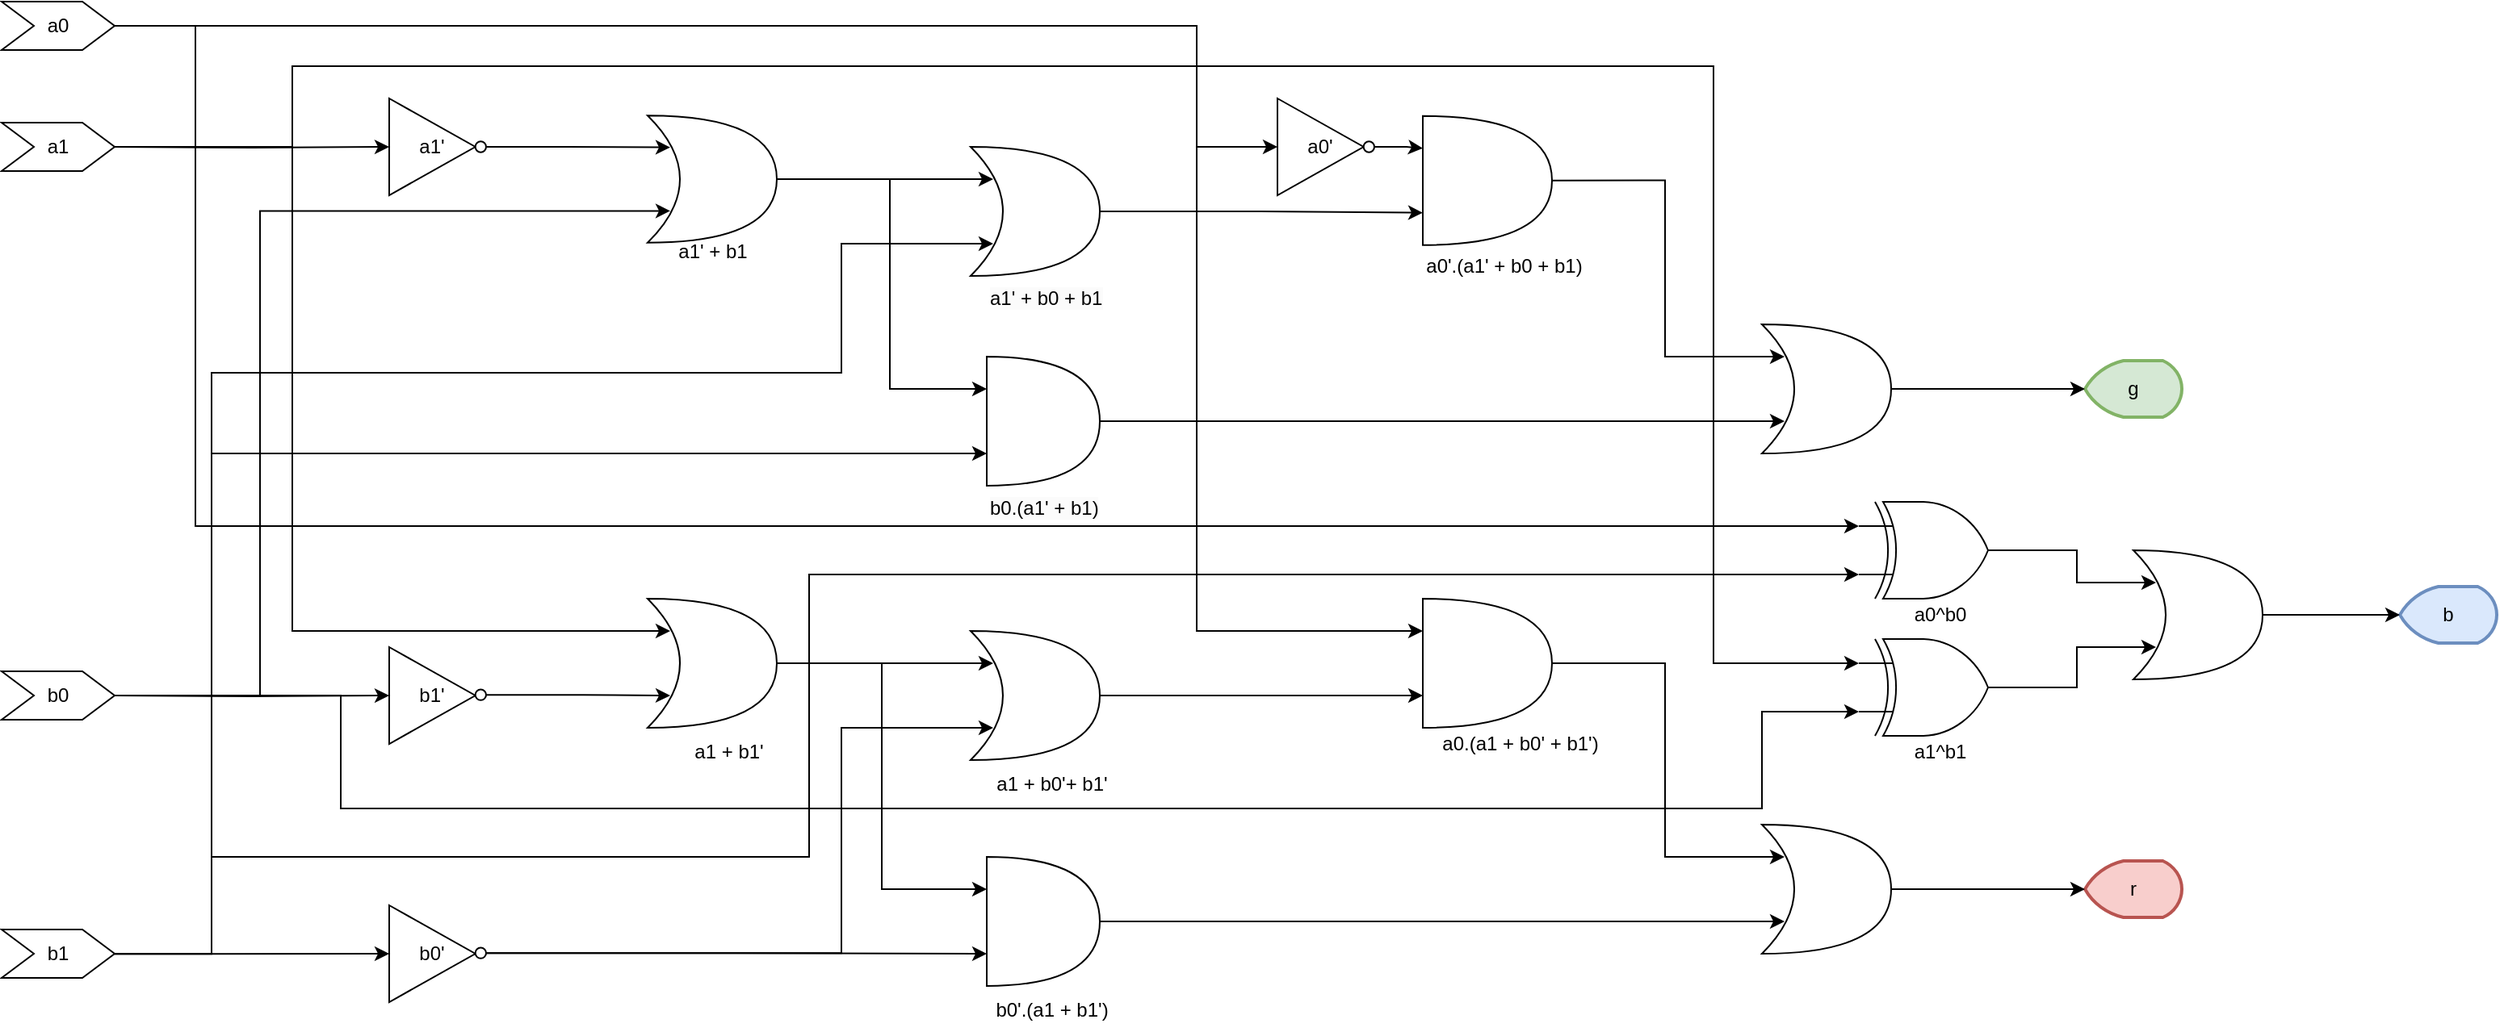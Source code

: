 <mxfile version="26.0.14">
  <diagram name="Page-1" id="YMpeEM0emrkQcf3CNv-r">
    <mxGraphModel dx="3000" dy="943" grid="1" gridSize="10" guides="1" tooltips="1" connect="1" arrows="1" fold="1" page="1" pageScale="1" pageWidth="850" pageHeight="1100" background="#ffffff" math="0" shadow="0">
      <root>
        <mxCell id="0" />
        <mxCell id="1" parent="0" />
        <mxCell id="6POHzfX0X49WXBiu22xe-26" style="edgeStyle=orthogonalEdgeStyle;rounded=0;orthogonalLoop=1;jettySize=auto;html=1;exitX=1;exitY=0.5;exitDx=0;exitDy=0;entryX=0;entryY=0.25;entryDx=0;entryDy=0;entryPerimeter=0;" parent="1" target="6POHzfX0X49WXBiu22xe-45" edge="1">
          <mxGeometry relative="1" as="geometry">
            <mxPoint x="600" y="560" as="targetPoint" />
            <Array as="points">
              <mxPoint x="500" y="185" />
              <mxPoint x="500" y="560" />
            </Array>
            <mxPoint x="-170" y="185" as="sourcePoint" />
          </mxGeometry>
        </mxCell>
        <mxCell id="6POHzfX0X49WXBiu22xe-82" style="edgeStyle=orthogonalEdgeStyle;rounded=0;orthogonalLoop=1;jettySize=auto;html=1;exitX=1;exitY=0.5;exitDx=0;exitDy=0;entryX=0;entryY=0.5;entryDx=0;entryDy=0;" parent="1" target="6POHzfX0X49WXBiu22xe-79" edge="1">
          <mxGeometry relative="1" as="geometry">
            <Array as="points">
              <mxPoint x="500" y="185" />
              <mxPoint x="500" y="260" />
            </Array>
            <mxPoint x="-170" y="185" as="sourcePoint" />
          </mxGeometry>
        </mxCell>
        <mxCell id="6POHzfX0X49WXBiu22xe-28" style="edgeStyle=orthogonalEdgeStyle;rounded=0;orthogonalLoop=1;jettySize=auto;html=1;entryX=0;entryY=0.5;entryDx=0;entryDy=0;strokeColor=#000000;" parent="1" target="6POHzfX0X49WXBiu22xe-20" edge="1">
          <mxGeometry relative="1" as="geometry">
            <Array as="points">
              <mxPoint x="-130" y="760" />
              <mxPoint x="-130" y="760" />
            </Array>
            <mxPoint x="-170" y="760.067" as="sourcePoint" />
          </mxGeometry>
        </mxCell>
        <mxCell id="6POHzfX0X49WXBiu22xe-58" style="edgeStyle=orthogonalEdgeStyle;rounded=0;orthogonalLoop=1;jettySize=auto;html=1;entryX=0.175;entryY=0.75;entryDx=0;entryDy=0;entryPerimeter=0;strokeWidth=1;strokeColor=#000000;exitX=1;exitY=0.5;exitDx=0;exitDy=0;" parent="1" target="6POHzfX0X49WXBiu22xe-59" edge="1">
          <mxGeometry relative="1" as="geometry">
            <mxPoint x="330" y="510" as="targetPoint" />
            <Array as="points">
              <mxPoint x="-110" y="760" />
              <mxPoint x="-110" y="400" />
              <mxPoint x="280" y="400" />
              <mxPoint x="280" y="320" />
            </Array>
            <mxPoint x="-170" y="760" as="sourcePoint" />
          </mxGeometry>
        </mxCell>
        <mxCell id="6POHzfX0X49WXBiu22xe-29" style="edgeStyle=orthogonalEdgeStyle;rounded=0;orthogonalLoop=1;jettySize=auto;html=1;entryX=0;entryY=0.5;entryDx=0;entryDy=0;strokeColor=#000000;" parent="1" target="6POHzfX0X49WXBiu22xe-24" edge="1">
          <mxGeometry relative="1" as="geometry">
            <mxPoint x="-170" y="600" as="sourcePoint" />
          </mxGeometry>
        </mxCell>
        <mxCell id="6POHzfX0X49WXBiu22xe-9" value="r" style="strokeWidth=2;html=1;shape=mxgraph.flowchart.display;whiteSpace=wrap;fillColor=#f8cecc;strokeColor=#b85450;" parent="1" vertex="1">
          <mxGeometry x="1050" y="702.5" width="60" height="35" as="geometry" />
        </mxCell>
        <mxCell id="6POHzfX0X49WXBiu22xe-10" value="g" style="strokeWidth=2;html=1;shape=mxgraph.flowchart.display;whiteSpace=wrap;fillColor=#d5e8d4;strokeColor=#82b366;" parent="1" vertex="1">
          <mxGeometry x="1050" y="392.5" width="60" height="35" as="geometry" />
        </mxCell>
        <mxCell id="6POHzfX0X49WXBiu22xe-11" value="b" style="strokeWidth=2;html=1;shape=mxgraph.flowchart.display;whiteSpace=wrap;fillColor=#dae8fc;strokeColor=#6c8ebf;" parent="1" vertex="1">
          <mxGeometry x="1245" y="532.5" width="60" height="35" as="geometry" />
        </mxCell>
        <mxCell id="6POHzfX0X49WXBiu22xe-19" value="" style="group" parent="1" vertex="1" connectable="0">
          <mxGeometry y="730" width="60" height="60" as="geometry" />
        </mxCell>
        <mxCell id="6POHzfX0X49WXBiu22xe-20" value="b0&#39;" style="triangle;whiteSpace=wrap;html=1;" parent="6POHzfX0X49WXBiu22xe-19" vertex="1">
          <mxGeometry width="53.333" height="60" as="geometry" />
        </mxCell>
        <mxCell id="6POHzfX0X49WXBiu22xe-21" value="" style="ellipse;whiteSpace=wrap;html=1;aspect=fixed;strokeColor=#000000;" parent="6POHzfX0X49WXBiu22xe-19" vertex="1">
          <mxGeometry x="53.333" y="26.25" width="6.667" height="6.667" as="geometry" />
        </mxCell>
        <mxCell id="6POHzfX0X49WXBiu22xe-23" value="" style="group;strokeColor=none;" parent="1" vertex="1" connectable="0">
          <mxGeometry y="570" width="60" height="60" as="geometry" />
        </mxCell>
        <mxCell id="6POHzfX0X49WXBiu22xe-24" value="b1&#39;" style="triangle;whiteSpace=wrap;html=1;strokeColor=#000000;" parent="6POHzfX0X49WXBiu22xe-23" vertex="1">
          <mxGeometry width="53.333" height="60" as="geometry" />
        </mxCell>
        <mxCell id="6POHzfX0X49WXBiu22xe-25" value="" style="ellipse;whiteSpace=wrap;html=1;aspect=fixed;strokeColor=#000000;" parent="6POHzfX0X49WXBiu22xe-23" vertex="1">
          <mxGeometry x="53.333" y="26.25" width="6.667" height="6.667" as="geometry" />
        </mxCell>
        <mxCell id="6POHzfX0X49WXBiu22xe-33" style="edgeStyle=orthogonalEdgeStyle;rounded=0;orthogonalLoop=1;jettySize=auto;html=1;entryX=0.175;entryY=0.25;entryDx=0;entryDy=0;entryPerimeter=0;strokeColor=#000000;exitX=1;exitY=0.5;exitDx=0;exitDy=0;" parent="1" target="6POHzfX0X49WXBiu22xe-30" edge="1">
          <mxGeometry relative="1" as="geometry">
            <mxPoint x="-170" y="260" as="sourcePoint" />
            <Array as="points">
              <mxPoint x="-60" y="260" />
              <mxPoint x="-60" y="560" />
            </Array>
          </mxGeometry>
        </mxCell>
        <mxCell id="6POHzfX0X49WXBiu22xe-35" value="" style="group;strokeColor=none;" parent="1" vertex="1" connectable="0">
          <mxGeometry x="160" y="540" width="100" height="110.0" as="geometry" />
        </mxCell>
        <mxCell id="6POHzfX0X49WXBiu22xe-30" value="" style="shape=xor;whiteSpace=wrap;html=1;strokeColor=default;" parent="6POHzfX0X49WXBiu22xe-35" vertex="1">
          <mxGeometry width="80" height="80" as="geometry" />
        </mxCell>
        <mxCell id="6POHzfX0X49WXBiu22xe-34" value="a1 + b1&#39;" style="text;html=1;align=center;verticalAlign=middle;resizable=0;points=[];autosize=1;strokeColor=none;fillColor=none;" parent="6POHzfX0X49WXBiu22xe-35" vertex="1">
          <mxGeometry x="15" y="80" width="70" height="30" as="geometry" />
        </mxCell>
        <mxCell id="6POHzfX0X49WXBiu22xe-44" style="edgeStyle=orthogonalEdgeStyle;rounded=0;orthogonalLoop=1;jettySize=auto;html=1;exitX=1;exitY=0.5;exitDx=0;exitDy=0;strokeColor=#000000;entryX=0.175;entryY=0.75;entryDx=0;entryDy=0;entryPerimeter=0;" parent="1" target="6POHzfX0X49WXBiu22xe-37" edge="1">
          <mxGeometry relative="1" as="geometry">
            <mxPoint x="150" y="380" as="targetPoint" />
            <Array as="points">
              <mxPoint x="-80" y="600" />
              <mxPoint x="-80" y="300" />
            </Array>
            <mxPoint x="-170" y="600" as="sourcePoint" />
          </mxGeometry>
        </mxCell>
        <mxCell id="6POHzfX0X49WXBiu22xe-45" value="" style="shape=or;whiteSpace=wrap;html=1;" parent="1" vertex="1">
          <mxGeometry x="640" y="540" width="80" height="80" as="geometry" />
        </mxCell>
        <mxCell id="6POHzfX0X49WXBiu22xe-46" value="" style="shape=or;whiteSpace=wrap;html=1;" parent="1" vertex="1">
          <mxGeometry x="370" y="700" width="70" height="80" as="geometry" />
        </mxCell>
        <mxCell id="6POHzfX0X49WXBiu22xe-49" style="edgeStyle=orthogonalEdgeStyle;rounded=0;orthogonalLoop=1;jettySize=auto;html=1;entryX=0.175;entryY=0.75;entryDx=0;entryDy=0;entryPerimeter=0;strokeColor=#000000;" parent="1" source="6POHzfX0X49WXBiu22xe-25" target="6POHzfX0X49WXBiu22xe-30" edge="1">
          <mxGeometry relative="1" as="geometry">
            <Array as="points">
              <mxPoint x="120" y="600" />
              <mxPoint x="120" y="600" />
            </Array>
          </mxGeometry>
        </mxCell>
        <mxCell id="6POHzfX0X49WXBiu22xe-51" value="a0&#39;.(a1&#39; + b0 + b1)" style="text;html=1;align=center;verticalAlign=middle;resizable=0;points=[];autosize=1;strokeColor=none;fillColor=none;" parent="1" vertex="1">
          <mxGeometry x="630" y="319.38" width="120" height="30" as="geometry" />
        </mxCell>
        <mxCell id="6POHzfX0X49WXBiu22xe-54" value="a0.(a1 + b0&#39; + b1&#39;)" style="text;html=1;align=center;verticalAlign=middle;resizable=0;points=[];autosize=1;strokeColor=none;fillColor=none;" parent="1" vertex="1">
          <mxGeometry x="640" y="615" width="120" height="30" as="geometry" />
        </mxCell>
        <mxCell id="6POHzfX0X49WXBiu22xe-55" value="" style="shape=xor;whiteSpace=wrap;html=1;" parent="1" vertex="1">
          <mxGeometry x="360" y="560" width="80" height="80" as="geometry" />
        </mxCell>
        <mxCell id="6POHzfX0X49WXBiu22xe-56" style="edgeStyle=orthogonalEdgeStyle;rounded=0;orthogonalLoop=1;jettySize=auto;html=1;entryX=0.175;entryY=0.25;entryDx=0;entryDy=0;entryPerimeter=0;strokeColor=#000000;" parent="1" source="6POHzfX0X49WXBiu22xe-30" target="6POHzfX0X49WXBiu22xe-55" edge="1">
          <mxGeometry relative="1" as="geometry">
            <Array as="points">
              <mxPoint x="330" y="580" />
              <mxPoint x="330" y="580" />
            </Array>
          </mxGeometry>
        </mxCell>
        <mxCell id="6POHzfX0X49WXBiu22xe-57" style="edgeStyle=orthogonalEdgeStyle;rounded=0;orthogonalLoop=1;jettySize=auto;html=1;entryX=0.175;entryY=0.75;entryDx=0;entryDy=0;entryPerimeter=0;strokeColor=#000000;" parent="1" source="6POHzfX0X49WXBiu22xe-21" target="6POHzfX0X49WXBiu22xe-55" edge="1">
          <mxGeometry relative="1" as="geometry">
            <Array as="points">
              <mxPoint x="280" y="760" />
              <mxPoint x="280" y="620" />
            </Array>
          </mxGeometry>
        </mxCell>
        <mxCell id="6POHzfX0X49WXBiu22xe-61" value="&lt;span style=&quot;color: rgb(0, 0, 0); font-family: Helvetica; font-size: 12px; font-style: normal; font-variant-ligatures: normal; font-variant-caps: normal; font-weight: 400; letter-spacing: normal; text-align: center; text-indent: 0px; text-transform: none; word-spacing: 0px; -webkit-text-stroke-width: 0px; white-space: nowrap; background-color: rgb(251, 251, 251); text-decoration-thickness: initial; text-decoration-style: initial; text-decoration-color: initial; float: none; display: inline !important;&quot;&gt;a1&#39; + b0 + b1&lt;/span&gt;" style="text;whiteSpace=wrap;html=1;" parent="1" vertex="1">
          <mxGeometry x="370" y="340" width="130" height="40" as="geometry" />
        </mxCell>
        <mxCell id="6POHzfX0X49WXBiu22xe-62" value="a1 + b0&#39;+ b1&#39;" style="text;html=1;align=center;verticalAlign=middle;resizable=0;points=[];autosize=1;strokeColor=none;fillColor=none;" parent="1" vertex="1">
          <mxGeometry x="365" y="640" width="90" height="30" as="geometry" />
        </mxCell>
        <mxCell id="6POHzfX0X49WXBiu22xe-63" style="edgeStyle=orthogonalEdgeStyle;rounded=0;orthogonalLoop=1;jettySize=auto;html=1;entryX=0;entryY=0.25;entryDx=0;entryDy=0;entryPerimeter=0;" parent="1" source="6POHzfX0X49WXBiu22xe-30" target="6POHzfX0X49WXBiu22xe-46" edge="1">
          <mxGeometry relative="1" as="geometry" />
        </mxCell>
        <mxCell id="6POHzfX0X49WXBiu22xe-64" style="edgeStyle=orthogonalEdgeStyle;rounded=0;orthogonalLoop=1;jettySize=auto;html=1;entryX=0;entryY=0.75;entryDx=0;entryDy=0;entryPerimeter=0;" parent="1" source="6POHzfX0X49WXBiu22xe-21" target="6POHzfX0X49WXBiu22xe-46" edge="1">
          <mxGeometry relative="1" as="geometry" />
        </mxCell>
        <mxCell id="6POHzfX0X49WXBiu22xe-65" value="b0&#39;.(a1 + b1&#39;)" style="text;html=1;align=center;verticalAlign=middle;resizable=0;points=[];autosize=1;strokeColor=none;fillColor=none;" parent="1" vertex="1">
          <mxGeometry x="365" y="780" width="90" height="30" as="geometry" />
        </mxCell>
        <mxCell id="6POHzfX0X49WXBiu22xe-16" value="a1&#39;" style="triangle;whiteSpace=wrap;html=1;strokeColor=#000000;container=0;" parent="1" vertex="1">
          <mxGeometry y="230" width="53.333" height="60" as="geometry" />
        </mxCell>
        <mxCell id="6POHzfX0X49WXBiu22xe-17" value="" style="ellipse;whiteSpace=wrap;html=1;aspect=fixed;strokeColor=#000000;container=0;" parent="1" vertex="1">
          <mxGeometry x="53.333" y="256.67" width="6.667" height="6.667" as="geometry" />
        </mxCell>
        <mxCell id="6POHzfX0X49WXBiu22xe-27" style="edgeStyle=orthogonalEdgeStyle;rounded=0;orthogonalLoop=1;jettySize=auto;html=1;strokeColor=#000000;entryX=0;entryY=0.5;entryDx=0;entryDy=0;" parent="1" target="6POHzfX0X49WXBiu22xe-16" edge="1">
          <mxGeometry relative="1" as="geometry">
            <mxPoint y="285" as="targetPoint" />
            <mxPoint x="-170" y="260" as="sourcePoint" />
          </mxGeometry>
        </mxCell>
        <mxCell id="6POHzfX0X49WXBiu22xe-38" value="a1&#39; + b1" style="text;html=1;align=center;verticalAlign=middle;resizable=0;points=[];autosize=1;strokeColor=none;fillColor=none;container=0;" parent="1" vertex="1">
          <mxGeometry x="165" y="310" width="70" height="30" as="geometry" />
        </mxCell>
        <mxCell id="6POHzfX0X49WXBiu22xe-37" value="" style="shape=xor;whiteSpace=wrap;html=1;strokeColor=#000000;container=0;" parent="1" vertex="1">
          <mxGeometry x="160" y="240.63" width="80" height="78.75" as="geometry" />
        </mxCell>
        <mxCell id="6POHzfX0X49WXBiu22xe-59" value="" style="shape=xor;whiteSpace=wrap;html=1;container=0;" parent="1" vertex="1">
          <mxGeometry x="360" y="260" width="80" height="80" as="geometry" />
        </mxCell>
        <mxCell id="6POHzfX0X49WXBiu22xe-69" style="edgeStyle=orthogonalEdgeStyle;rounded=0;orthogonalLoop=1;jettySize=auto;html=1;entryX=0.175;entryY=0.25;entryDx=0;entryDy=0;entryPerimeter=0;" parent="1" source="6POHzfX0X49WXBiu22xe-17" target="6POHzfX0X49WXBiu22xe-37" edge="1">
          <mxGeometry relative="1" as="geometry" />
        </mxCell>
        <mxCell id="6POHzfX0X49WXBiu22xe-70" style="edgeStyle=orthogonalEdgeStyle;rounded=0;orthogonalLoop=1;jettySize=auto;html=1;exitX=1;exitY=0.5;exitDx=0;exitDy=0;exitPerimeter=0;entryX=0.175;entryY=0.25;entryDx=0;entryDy=0;entryPerimeter=0;" parent="1" source="6POHzfX0X49WXBiu22xe-37" target="6POHzfX0X49WXBiu22xe-59" edge="1">
          <mxGeometry relative="1" as="geometry" />
        </mxCell>
        <mxCell id="6POHzfX0X49WXBiu22xe-71" value="" style="shape=or;whiteSpace=wrap;html=1;" parent="1" vertex="1">
          <mxGeometry x="370" y="390" width="70" height="80" as="geometry" />
        </mxCell>
        <mxCell id="6POHzfX0X49WXBiu22xe-72" style="edgeStyle=orthogonalEdgeStyle;rounded=0;orthogonalLoop=1;jettySize=auto;html=1;entryX=0;entryY=0.25;entryDx=0;entryDy=0;entryPerimeter=0;" parent="1" source="6POHzfX0X49WXBiu22xe-37" target="6POHzfX0X49WXBiu22xe-71" edge="1">
          <mxGeometry relative="1" as="geometry">
            <Array as="points">
              <mxPoint x="310" y="280" />
              <mxPoint x="310" y="410" />
            </Array>
          </mxGeometry>
        </mxCell>
        <mxCell id="6POHzfX0X49WXBiu22xe-73" style="edgeStyle=orthogonalEdgeStyle;rounded=0;orthogonalLoop=1;jettySize=auto;html=1;entryX=0;entryY=0.75;entryDx=0;entryDy=0;entryPerimeter=0;" parent="1" target="6POHzfX0X49WXBiu22xe-71" edge="1">
          <mxGeometry relative="1" as="geometry">
            <Array as="points">
              <mxPoint x="-110" y="760" />
              <mxPoint x="-110" y="450" />
            </Array>
            <mxPoint x="-170" y="760.067" as="sourcePoint" />
          </mxGeometry>
        </mxCell>
        <mxCell id="6POHzfX0X49WXBiu22xe-74" value="&lt;span style=&quot;color: rgb(0, 0, 0); font-family: Helvetica; font-size: 12px; font-style: normal; font-variant-ligatures: normal; font-variant-caps: normal; font-weight: 400; letter-spacing: normal; text-align: center; text-indent: 0px; text-transform: none; word-spacing: 0px; -webkit-text-stroke-width: 0px; white-space: nowrap; background-color: rgb(251, 251, 251); text-decoration-thickness: initial; text-decoration-style: initial; text-decoration-color: initial; float: none; display: inline !important;&quot;&gt;b0.(a1&#39; + b1)&lt;/span&gt;" style="text;whiteSpace=wrap;html=1;" parent="1" vertex="1">
          <mxGeometry x="370" y="470" width="80" height="40" as="geometry" />
        </mxCell>
        <mxCell id="6POHzfX0X49WXBiu22xe-77" style="edgeStyle=orthogonalEdgeStyle;rounded=0;orthogonalLoop=1;jettySize=auto;html=1;entryX=0;entryY=0.75;entryDx=0;entryDy=0;entryPerimeter=0;" parent="1" source="6POHzfX0X49WXBiu22xe-55" target="6POHzfX0X49WXBiu22xe-45" edge="1">
          <mxGeometry relative="1" as="geometry" />
        </mxCell>
        <mxCell id="6POHzfX0X49WXBiu22xe-78" value="" style="shape=or;whiteSpace=wrap;html=1;" parent="1" vertex="1">
          <mxGeometry x="640" y="240.84" width="80" height="80" as="geometry" />
        </mxCell>
        <mxCell id="6POHzfX0X49WXBiu22xe-79" value="a0&#39;" style="triangle;whiteSpace=wrap;html=1;strokeColor=#000000;container=0;" parent="1" vertex="1">
          <mxGeometry x="550" y="230" width="53.333" height="60" as="geometry" />
        </mxCell>
        <mxCell id="6POHzfX0X49WXBiu22xe-81" style="edgeStyle=orthogonalEdgeStyle;rounded=0;orthogonalLoop=1;jettySize=auto;html=1;entryX=0;entryY=0.25;entryDx=0;entryDy=0;entryPerimeter=0;" parent="1" source="6POHzfX0X49WXBiu22xe-80" target="6POHzfX0X49WXBiu22xe-78" edge="1">
          <mxGeometry relative="1" as="geometry" />
        </mxCell>
        <mxCell id="6POHzfX0X49WXBiu22xe-83" style="edgeStyle=orthogonalEdgeStyle;rounded=0;orthogonalLoop=1;jettySize=auto;html=1;exitX=1;exitY=0.5;exitDx=0;exitDy=0;exitPerimeter=0;entryX=0;entryY=0.75;entryDx=0;entryDy=0;entryPerimeter=0;" parent="1" source="6POHzfX0X49WXBiu22xe-59" target="6POHzfX0X49WXBiu22xe-78" edge="1">
          <mxGeometry relative="1" as="geometry" />
        </mxCell>
        <mxCell id="6POHzfX0X49WXBiu22xe-80" value="" style="ellipse;whiteSpace=wrap;html=1;aspect=fixed;strokeColor=#000000;container=0;" parent="1" vertex="1">
          <mxGeometry x="603.333" y="256.67" width="6.667" height="6.667" as="geometry" />
        </mxCell>
        <mxCell id="6POHzfX0X49WXBiu22xe-85" value="" style="shape=xor;whiteSpace=wrap;html=1;container=0;" parent="1" vertex="1">
          <mxGeometry x="850" y="370" width="80" height="80" as="geometry" />
        </mxCell>
        <mxCell id="6POHzfX0X49WXBiu22xe-86" style="edgeStyle=orthogonalEdgeStyle;rounded=0;orthogonalLoop=1;jettySize=auto;html=1;exitX=1;exitY=0.5;exitDx=0;exitDy=0;exitPerimeter=0;entryX=0.175;entryY=0.25;entryDx=0;entryDy=0;entryPerimeter=0;" parent="1" source="6POHzfX0X49WXBiu22xe-78" target="6POHzfX0X49WXBiu22xe-85" edge="1">
          <mxGeometry relative="1" as="geometry">
            <Array as="points">
              <mxPoint x="790" y="281" />
              <mxPoint x="790" y="390" />
            </Array>
          </mxGeometry>
        </mxCell>
        <mxCell id="6POHzfX0X49WXBiu22xe-87" style="edgeStyle=orthogonalEdgeStyle;rounded=0;orthogonalLoop=1;jettySize=auto;html=1;entryX=0.175;entryY=0.75;entryDx=0;entryDy=0;entryPerimeter=0;" parent="1" source="6POHzfX0X49WXBiu22xe-71" target="6POHzfX0X49WXBiu22xe-85" edge="1">
          <mxGeometry relative="1" as="geometry">
            <Array as="points">
              <mxPoint x="830" y="430" />
              <mxPoint x="830" y="430" />
            </Array>
          </mxGeometry>
        </mxCell>
        <mxCell id="6POHzfX0X49WXBiu22xe-89" style="edgeStyle=orthogonalEdgeStyle;rounded=0;orthogonalLoop=1;jettySize=auto;html=1;entryX=0;entryY=0.5;entryDx=0;entryDy=0;entryPerimeter=0;" parent="1" source="6POHzfX0X49WXBiu22xe-85" target="6POHzfX0X49WXBiu22xe-10" edge="1">
          <mxGeometry relative="1" as="geometry" />
        </mxCell>
        <mxCell id="6POHzfX0X49WXBiu22xe-90" value="" style="shape=xor;whiteSpace=wrap;html=1;container=0;" parent="1" vertex="1">
          <mxGeometry x="850" y="680" width="80" height="80" as="geometry" />
        </mxCell>
        <mxCell id="6POHzfX0X49WXBiu22xe-92" style="edgeStyle=orthogonalEdgeStyle;rounded=0;orthogonalLoop=1;jettySize=auto;html=1;exitX=1;exitY=0.5;exitDx=0;exitDy=0;exitPerimeter=0;entryX=0.175;entryY=0.75;entryDx=0;entryDy=0;entryPerimeter=0;" parent="1" source="6POHzfX0X49WXBiu22xe-46" target="6POHzfX0X49WXBiu22xe-90" edge="1">
          <mxGeometry relative="1" as="geometry" />
        </mxCell>
        <mxCell id="6POHzfX0X49WXBiu22xe-93" style="edgeStyle=orthogonalEdgeStyle;rounded=0;orthogonalLoop=1;jettySize=auto;html=1;entryX=0.175;entryY=0.25;entryDx=0;entryDy=0;entryPerimeter=0;" parent="1" source="6POHzfX0X49WXBiu22xe-45" target="6POHzfX0X49WXBiu22xe-90" edge="1">
          <mxGeometry relative="1" as="geometry">
            <Array as="points">
              <mxPoint x="790" y="580" />
              <mxPoint x="790" y="700" />
            </Array>
          </mxGeometry>
        </mxCell>
        <mxCell id="6POHzfX0X49WXBiu22xe-94" style="edgeStyle=orthogonalEdgeStyle;rounded=0;orthogonalLoop=1;jettySize=auto;html=1;exitX=1;exitY=0.5;exitDx=0;exitDy=0;exitPerimeter=0;entryX=0;entryY=0.5;entryDx=0;entryDy=0;entryPerimeter=0;" parent="1" source="6POHzfX0X49WXBiu22xe-90" target="6POHzfX0X49WXBiu22xe-9" edge="1">
          <mxGeometry relative="1" as="geometry" />
        </mxCell>
        <mxCell id="6POHzfX0X49WXBiu22xe-95" value="" style="verticalLabelPosition=bottom;shadow=0;dashed=0;align=center;html=1;verticalAlign=top;shape=mxgraph.electrical.logic_gates.logic_gate;operation=xor;" parent="1" vertex="1">
          <mxGeometry x="910" y="480" width="100" height="60" as="geometry" />
        </mxCell>
        <mxCell id="6POHzfX0X49WXBiu22xe-96" style="edgeStyle=orthogonalEdgeStyle;rounded=0;orthogonalLoop=1;jettySize=auto;html=1;entryX=0;entryY=0.25;entryDx=0;entryDy=0;entryPerimeter=0;" parent="1" target="6POHzfX0X49WXBiu22xe-95" edge="1">
          <mxGeometry relative="1" as="geometry">
            <Array as="points">
              <mxPoint x="-120" y="185" />
              <mxPoint x="-120" y="495" />
            </Array>
            <mxPoint x="-170" y="185.043" as="sourcePoint" />
          </mxGeometry>
        </mxCell>
        <mxCell id="6POHzfX0X49WXBiu22xe-97" style="edgeStyle=orthogonalEdgeStyle;rounded=0;orthogonalLoop=1;jettySize=auto;html=1;entryX=0;entryY=0.75;entryDx=0;entryDy=0;entryPerimeter=0;exitX=1;exitY=0.5;exitDx=0;exitDy=0;" parent="1" source="0InsBuHiV_0t-G06hXp7-7" target="6POHzfX0X49WXBiu22xe-95" edge="1">
          <mxGeometry relative="1" as="geometry">
            <Array as="points">
              <mxPoint x="-110" y="760" />
              <mxPoint x="-110" y="700" />
              <mxPoint x="260" y="700" />
              <mxPoint x="260" y="525" />
            </Array>
            <mxPoint x="-194.933" y="735" as="sourcePoint" />
          </mxGeometry>
        </mxCell>
        <mxCell id="6POHzfX0X49WXBiu22xe-98" value="a0^b0" style="text;html=1;align=center;verticalAlign=middle;resizable=0;points=[];autosize=1;strokeColor=none;fillColor=none;" parent="1" vertex="1">
          <mxGeometry x="930" y="535" width="60" height="30" as="geometry" />
        </mxCell>
        <mxCell id="6POHzfX0X49WXBiu22xe-99" value="" style="verticalLabelPosition=bottom;shadow=0;dashed=0;align=center;html=1;verticalAlign=top;shape=mxgraph.electrical.logic_gates.logic_gate;operation=xor;" parent="1" vertex="1">
          <mxGeometry x="910" y="565" width="100" height="60" as="geometry" />
        </mxCell>
        <mxCell id="6POHzfX0X49WXBiu22xe-100" style="edgeStyle=orthogonalEdgeStyle;rounded=0;orthogonalLoop=1;jettySize=auto;html=1;exitX=1;exitY=0.5;exitDx=0;exitDy=0;entryX=0;entryY=0.25;entryDx=0;entryDy=0;entryPerimeter=0;" parent="1" target="6POHzfX0X49WXBiu22xe-99" edge="1">
          <mxGeometry relative="1" as="geometry">
            <Array as="points">
              <mxPoint x="-60" y="260" />
              <mxPoint x="-60" y="210" />
              <mxPoint x="820" y="210" />
              <mxPoint x="820" y="580" />
            </Array>
            <mxPoint x="-170" y="260" as="sourcePoint" />
          </mxGeometry>
        </mxCell>
        <mxCell id="6POHzfX0X49WXBiu22xe-101" style="edgeStyle=orthogonalEdgeStyle;rounded=0;orthogonalLoop=1;jettySize=auto;html=1;exitX=1;exitY=0.5;exitDx=0;exitDy=0;entryX=0;entryY=0.75;entryDx=0;entryDy=0;entryPerimeter=0;" parent="1" target="6POHzfX0X49WXBiu22xe-99" edge="1">
          <mxGeometry relative="1" as="geometry">
            <Array as="points">
              <mxPoint x="-30" y="600" />
              <mxPoint x="-30" y="670" />
              <mxPoint x="850" y="670" />
            </Array>
            <mxPoint x="-170" y="600" as="sourcePoint" />
          </mxGeometry>
        </mxCell>
        <mxCell id="6POHzfX0X49WXBiu22xe-102" value="a1^b1" style="text;html=1;align=center;verticalAlign=middle;resizable=0;points=[];autosize=1;strokeColor=none;fillColor=none;" parent="1" vertex="1">
          <mxGeometry x="930" y="620" width="60" height="30" as="geometry" />
        </mxCell>
        <mxCell id="6POHzfX0X49WXBiu22xe-104" value="" style="shape=xor;whiteSpace=wrap;html=1;container=0;" parent="1" vertex="1">
          <mxGeometry x="1080" y="510" width="80" height="80" as="geometry" />
        </mxCell>
        <mxCell id="6POHzfX0X49WXBiu22xe-105" style="edgeStyle=orthogonalEdgeStyle;rounded=0;orthogonalLoop=1;jettySize=auto;html=1;exitX=1;exitY=0.5;exitDx=0;exitDy=0;exitPerimeter=0;entryX=0.175;entryY=0.25;entryDx=0;entryDy=0;entryPerimeter=0;" parent="1" source="6POHzfX0X49WXBiu22xe-95" target="6POHzfX0X49WXBiu22xe-104" edge="1">
          <mxGeometry relative="1" as="geometry" />
        </mxCell>
        <mxCell id="6POHzfX0X49WXBiu22xe-106" style="edgeStyle=orthogonalEdgeStyle;rounded=0;orthogonalLoop=1;jettySize=auto;html=1;exitX=1;exitY=0.5;exitDx=0;exitDy=0;exitPerimeter=0;entryX=0.175;entryY=0.75;entryDx=0;entryDy=0;entryPerimeter=0;" parent="1" source="6POHzfX0X49WXBiu22xe-99" target="6POHzfX0X49WXBiu22xe-104" edge="1">
          <mxGeometry relative="1" as="geometry" />
        </mxCell>
        <mxCell id="6POHzfX0X49WXBiu22xe-107" style="edgeStyle=orthogonalEdgeStyle;rounded=0;orthogonalLoop=1;jettySize=auto;html=1;exitX=1;exitY=0.5;exitDx=0;exitDy=0;exitPerimeter=0;entryX=0;entryY=0.5;entryDx=0;entryDy=0;entryPerimeter=0;" parent="1" source="6POHzfX0X49WXBiu22xe-104" target="6POHzfX0X49WXBiu22xe-11" edge="1">
          <mxGeometry relative="1" as="geometry" />
        </mxCell>
        <mxCell id="0InsBuHiV_0t-G06hXp7-2" value="a0" style="shape=step;perimeter=stepPerimeter;whiteSpace=wrap;html=1;fixedSize=1;" vertex="1" parent="1">
          <mxGeometry x="-240" y="170" width="70" height="30" as="geometry" />
        </mxCell>
        <mxCell id="0InsBuHiV_0t-G06hXp7-4" value="a1" style="shape=step;perimeter=stepPerimeter;whiteSpace=wrap;html=1;fixedSize=1;" vertex="1" parent="1">
          <mxGeometry x="-240" y="245" width="70" height="30" as="geometry" />
        </mxCell>
        <mxCell id="0InsBuHiV_0t-G06hXp7-6" value="&lt;div&gt;b0&lt;/div&gt;" style="shape=step;perimeter=stepPerimeter;whiteSpace=wrap;html=1;fixedSize=1;" vertex="1" parent="1">
          <mxGeometry x="-240" y="585" width="70" height="30" as="geometry" />
        </mxCell>
        <mxCell id="0InsBuHiV_0t-G06hXp7-7" value="b1" style="shape=step;perimeter=stepPerimeter;whiteSpace=wrap;html=1;fixedSize=1;" vertex="1" parent="1">
          <mxGeometry x="-240" y="745" width="70" height="30" as="geometry" />
        </mxCell>
      </root>
    </mxGraphModel>
  </diagram>
</mxfile>
